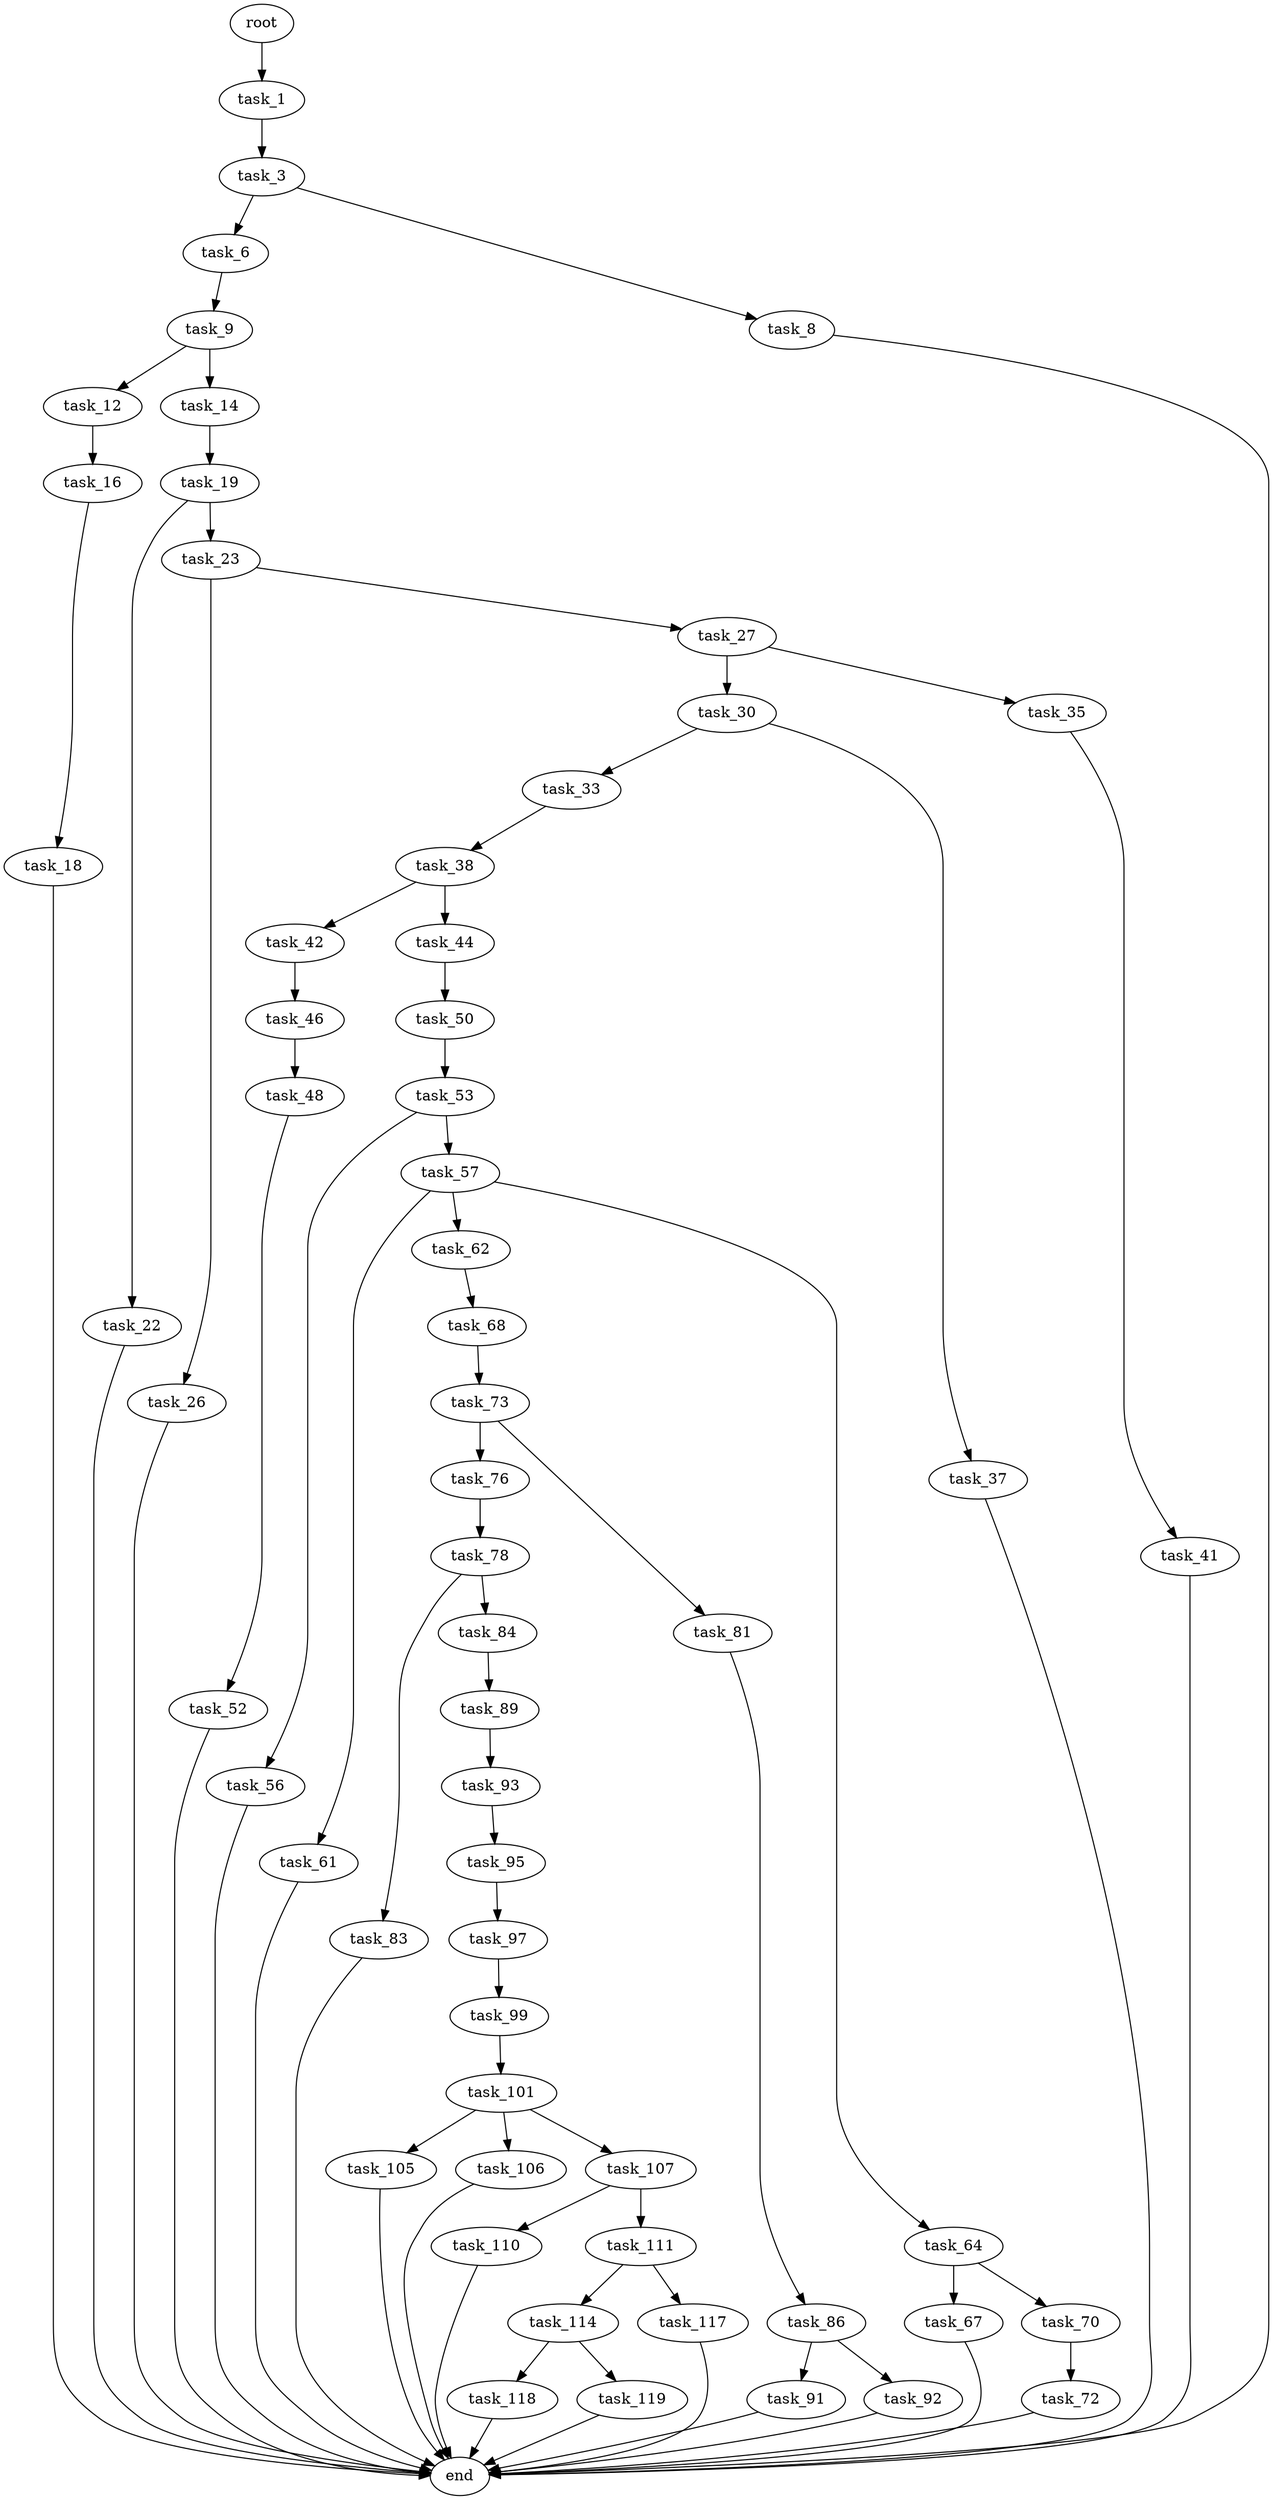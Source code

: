 digraph G {
  root [size="0.000000"];
  task_1 [size="8878093893.000000"];
  task_3 [size="9474303203.000000"];
  task_6 [size="28991029248.000000"];
  task_8 [size="64404271725.000000"];
  task_9 [size="14854097906.000000"];
  end [size="0.000000"];
  task_12 [size="368293445632.000000"];
  task_14 [size="231928233984.000000"];
  task_16 [size="68719476736.000000"];
  task_19 [size="671362729.000000"];
  task_18 [size="368293445632.000000"];
  task_22 [size="566254802308.000000"];
  task_23 [size="134217728000.000000"];
  task_26 [size="22565901918.000000"];
  task_27 [size="1073741824000.000000"];
  task_30 [size="231928233984.000000"];
  task_35 [size="371713928071.000000"];
  task_33 [size="18122161122.000000"];
  task_37 [size="68719476736.000000"];
  task_38 [size="8969539766.000000"];
  task_41 [size="28991029248.000000"];
  task_42 [size="1396231539.000000"];
  task_44 [size="134217728000.000000"];
  task_46 [size="1310880008.000000"];
  task_50 [size="535730880880.000000"];
  task_48 [size="37730797884.000000"];
  task_52 [size="8589934592.000000"];
  task_53 [size="22443851981.000000"];
  task_56 [size="28991029248.000000"];
  task_57 [size="26144517982.000000"];
  task_61 [size="444365556593.000000"];
  task_62 [size="8589934592.000000"];
  task_64 [size="28991029248.000000"];
  task_68 [size="134217728000.000000"];
  task_67 [size="733400681.000000"];
  task_70 [size="18415362406.000000"];
  task_73 [size="13817973773.000000"];
  task_72 [size="861410002028.000000"];
  task_76 [size="363940551624.000000"];
  task_81 [size="459741434407.000000"];
  task_78 [size="315522460440.000000"];
  task_83 [size="28991029248.000000"];
  task_84 [size="6128100836.000000"];
  task_86 [size="569442860884.000000"];
  task_89 [size="109251889660.000000"];
  task_91 [size="20031855817.000000"];
  task_92 [size="5492798595.000000"];
  task_93 [size="368293445632.000000"];
  task_95 [size="231928233984.000000"];
  task_97 [size="1073741824000.000000"];
  task_99 [size="1700496042.000000"];
  task_101 [size="549755813888.000000"];
  task_105 [size="28991029248.000000"];
  task_106 [size="625955273.000000"];
  task_107 [size="45261750889.000000"];
  task_110 [size="231928233984.000000"];
  task_111 [size="3131570270.000000"];
  task_114 [size="209932593387.000000"];
  task_117 [size="22847742494.000000"];
  task_118 [size="549755813888.000000"];
  task_119 [size="368293445632.000000"];

  root -> task_1 [size="1.000000"];
  task_1 -> task_3 [size="209715200.000000"];
  task_3 -> task_6 [size="209715200.000000"];
  task_3 -> task_8 [size="209715200.000000"];
  task_6 -> task_9 [size="75497472.000000"];
  task_8 -> end [size="1.000000"];
  task_9 -> task_12 [size="536870912.000000"];
  task_9 -> task_14 [size="536870912.000000"];
  task_12 -> task_16 [size="411041792.000000"];
  task_14 -> task_19 [size="301989888.000000"];
  task_16 -> task_18 [size="134217728.000000"];
  task_19 -> task_22 [size="75497472.000000"];
  task_19 -> task_23 [size="75497472.000000"];
  task_18 -> end [size="1.000000"];
  task_22 -> end [size="1.000000"];
  task_23 -> task_26 [size="209715200.000000"];
  task_23 -> task_27 [size="209715200.000000"];
  task_26 -> end [size="1.000000"];
  task_27 -> task_30 [size="838860800.000000"];
  task_27 -> task_35 [size="838860800.000000"];
  task_30 -> task_33 [size="301989888.000000"];
  task_30 -> task_37 [size="301989888.000000"];
  task_35 -> task_41 [size="301989888.000000"];
  task_33 -> task_38 [size="838860800.000000"];
  task_37 -> end [size="1.000000"];
  task_38 -> task_42 [size="209715200.000000"];
  task_38 -> task_44 [size="209715200.000000"];
  task_41 -> end [size="1.000000"];
  task_42 -> task_46 [size="75497472.000000"];
  task_44 -> task_50 [size="209715200.000000"];
  task_46 -> task_48 [size="33554432.000000"];
  task_50 -> task_53 [size="536870912.000000"];
  task_48 -> task_52 [size="134217728.000000"];
  task_52 -> end [size="1.000000"];
  task_53 -> task_56 [size="411041792.000000"];
  task_53 -> task_57 [size="411041792.000000"];
  task_56 -> end [size="1.000000"];
  task_57 -> task_61 [size="33554432.000000"];
  task_57 -> task_62 [size="33554432.000000"];
  task_57 -> task_64 [size="33554432.000000"];
  task_61 -> end [size="1.000000"];
  task_62 -> task_68 [size="33554432.000000"];
  task_64 -> task_67 [size="75497472.000000"];
  task_64 -> task_70 [size="75497472.000000"];
  task_68 -> task_73 [size="209715200.000000"];
  task_67 -> end [size="1.000000"];
  task_70 -> task_72 [size="301989888.000000"];
  task_73 -> task_76 [size="411041792.000000"];
  task_73 -> task_81 [size="411041792.000000"];
  task_72 -> end [size="1.000000"];
  task_76 -> task_78 [size="536870912.000000"];
  task_81 -> task_86 [size="411041792.000000"];
  task_78 -> task_83 [size="411041792.000000"];
  task_78 -> task_84 [size="411041792.000000"];
  task_83 -> end [size="1.000000"];
  task_84 -> task_89 [size="536870912.000000"];
  task_86 -> task_91 [size="679477248.000000"];
  task_86 -> task_92 [size="679477248.000000"];
  task_89 -> task_93 [size="75497472.000000"];
  task_91 -> end [size="1.000000"];
  task_92 -> end [size="1.000000"];
  task_93 -> task_95 [size="411041792.000000"];
  task_95 -> task_97 [size="301989888.000000"];
  task_97 -> task_99 [size="838860800.000000"];
  task_99 -> task_101 [size="33554432.000000"];
  task_101 -> task_105 [size="536870912.000000"];
  task_101 -> task_106 [size="536870912.000000"];
  task_101 -> task_107 [size="536870912.000000"];
  task_105 -> end [size="1.000000"];
  task_106 -> end [size="1.000000"];
  task_107 -> task_110 [size="75497472.000000"];
  task_107 -> task_111 [size="75497472.000000"];
  task_110 -> end [size="1.000000"];
  task_111 -> task_114 [size="209715200.000000"];
  task_111 -> task_117 [size="209715200.000000"];
  task_114 -> task_118 [size="209715200.000000"];
  task_114 -> task_119 [size="209715200.000000"];
  task_117 -> end [size="1.000000"];
  task_118 -> end [size="1.000000"];
  task_119 -> end [size="1.000000"];
}
